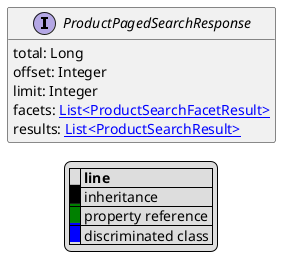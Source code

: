 @startuml

hide empty fields
hide empty methods
legend
|= |= line |
|<back:black>   </back>| inheritance |
|<back:green>   </back>| property reference |
|<back:blue>   </back>| discriminated class |
endlegend
interface ProductPagedSearchResponse [[ProductPagedSearchResponse.svg]]  {
    total: Long
    offset: Integer
    limit: Integer
    facets: [[ProductSearchFacetResult.svg List<ProductSearchFacetResult>]]
    results: [[ProductSearchResult.svg List<ProductSearchResult>]]
}






@enduml

